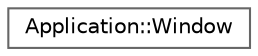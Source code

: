 digraph "Gráfico de jerarquía de clases"
{
 // LATEX_PDF_SIZE
  bgcolor="transparent";
  edge [fontname=Helvetica,fontsize=10,labelfontname=Helvetica,labelfontsize=10];
  node [fontname=Helvetica,fontsize=10,shape=box,height=0.2,width=0.4];
  rankdir="LR";
  Node0 [id="Node000000",label="Application::Window",height=0.2,width=0.4,color="grey40", fillcolor="white", style="filled",URL="$class_application_1_1_window.html",tooltip="Clase que gestiona la ventana y sus eventos."];
}
